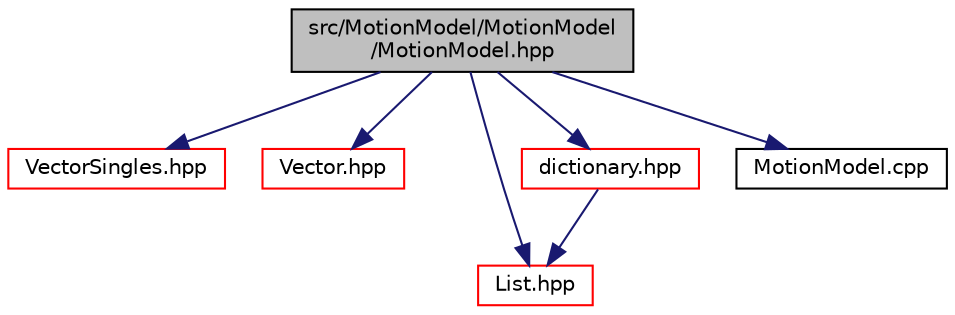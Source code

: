 digraph "src/MotionModel/MotionModel/MotionModel.hpp"
{
 // LATEX_PDF_SIZE
  edge [fontname="Helvetica",fontsize="10",labelfontname="Helvetica",labelfontsize="10"];
  node [fontname="Helvetica",fontsize="10",shape=record];
  Node1 [label="src/MotionModel/MotionModel\l/MotionModel.hpp",height=0.2,width=0.4,color="black", fillcolor="grey75", style="filled", fontcolor="black",tooltip=" "];
  Node1 -> Node2 [color="midnightblue",fontsize="10",style="solid",fontname="Helvetica"];
  Node2 [label="VectorSingles.hpp",height=0.2,width=0.4,color="red", fillcolor="white", style="filled",URL="$VectorSingles_8hpp.html",tooltip=" "];
  Node1 -> Node87 [color="midnightblue",fontsize="10",style="solid",fontname="Helvetica"];
  Node87 [label="Vector.hpp",height=0.2,width=0.4,color="red", fillcolor="white", style="filled",URL="$Vector_8hpp.html",tooltip=" "];
  Node1 -> Node72 [color="midnightblue",fontsize="10",style="solid",fontname="Helvetica"];
  Node72 [label="List.hpp",height=0.2,width=0.4,color="red", fillcolor="white", style="filled",URL="$List_8hpp.html",tooltip=" "];
  Node1 -> Node93 [color="midnightblue",fontsize="10",style="solid",fontname="Helvetica"];
  Node93 [label="dictionary.hpp",height=0.2,width=0.4,color="red", fillcolor="white", style="filled",URL="$dictionary_8hpp.html",tooltip=" "];
  Node93 -> Node72 [color="midnightblue",fontsize="10",style="solid",fontname="Helvetica"];
  Node1 -> Node99 [color="midnightblue",fontsize="10",style="solid",fontname="Helvetica"];
  Node99 [label="MotionModel.cpp",height=0.2,width=0.4,color="black", fillcolor="white", style="filled",URL="$MotionModel_8cpp.html",tooltip=" "];
}
